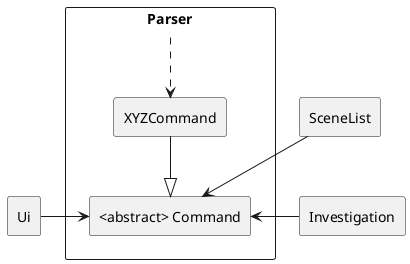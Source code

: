 @startuml
skinparam componentStyle rectangle

component Parser {
[XYZCommand] as xyzCommand
[<abstract> Command] as command
}

component Ui {
}

component Investigation {
}

component SceneList {
}

Parser .down.> xyzCommand
xyzCommand -down-|> command
Ui -> command
Investigation -> command
SceneList --> command

@enduml

